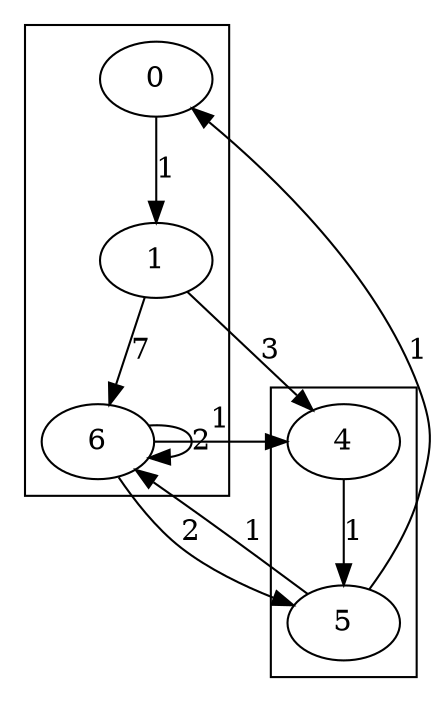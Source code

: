 digraph g {
  subgraph cluster_0 {
    n0[label="0"];
    n1[label="6"];
    n2[label="1"];
  }

  n0 -> n2[label="1"];
  n1 -> n1[label="2"];
  n1 -> n3[label="1"];
  n1 -> n4[label="2"];
  n2 -> n1[label="7"];
  n2 -> n3[label="3"];
  subgraph cluster_1 {
    n3[label="4"];
    n4[label="5"];
  }

  n3 -> n4[label="1"];
  n4 -> n0[label="1"];
  n4 -> n1[label="1"];
}

